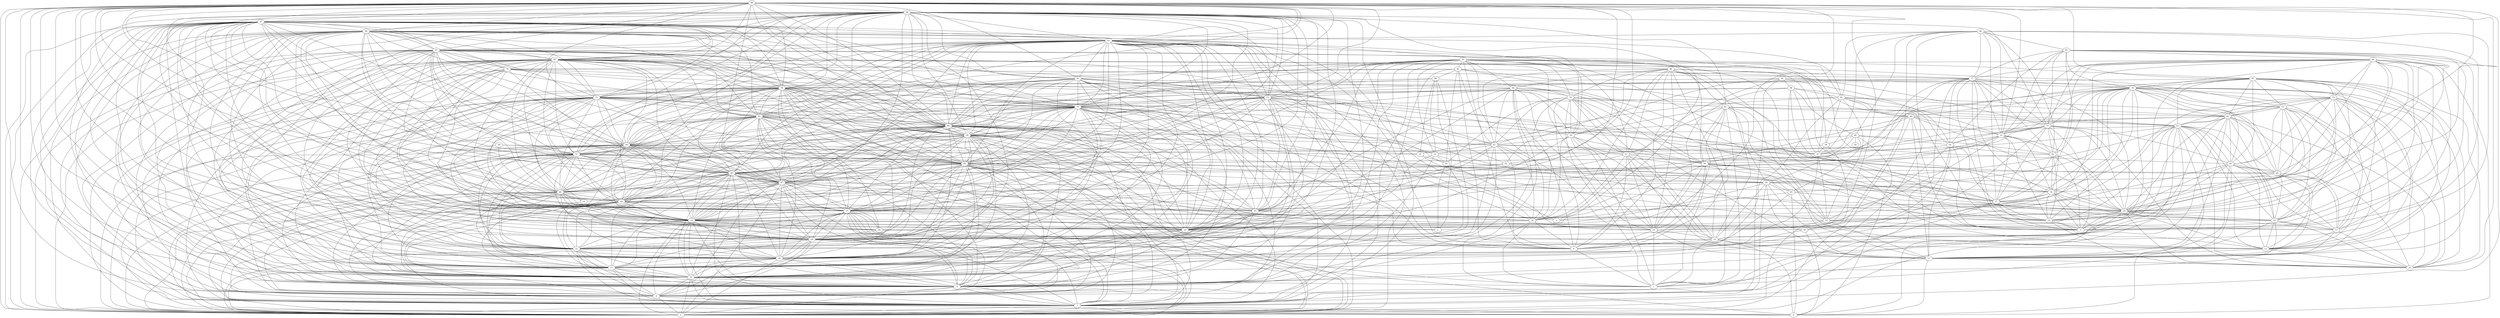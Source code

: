 digraph "sensornet-topology" {
label = "";
rankdir="BT";"0"->"7" [arrowhead = "both"] 
"0"->"8" [arrowhead = "both"] 
"0"->"9" [arrowhead = "both"] 
"0"->"14" [arrowhead = "both"] 
"0"->"16" [arrowhead = "both"] 
"0"->"17" [arrowhead = "both"] 
"0"->"20" [arrowhead = "both"] 
"0"->"21" [arrowhead = "both"] 
"0"->"28" [arrowhead = "both"] 
"0"->"33" [arrowhead = "both"] 
"0"->"37" [arrowhead = "both"] 
"0"->"43" [arrowhead = "both"] 
"0"->"46" [arrowhead = "both"] 
"0"->"47" [arrowhead = "both"] 
"0"->"48" [arrowhead = "both"] 
"0"->"49" [arrowhead = "both"] 
"0"->"57" [arrowhead = "both"] 
"0"->"58" [arrowhead = "both"] 
"0"->"59" [arrowhead = "both"] 
"0"->"61" [arrowhead = "both"] 
"0"->"64" [arrowhead = "both"] 
"0"->"66" [arrowhead = "both"] 
"0"->"67" [arrowhead = "both"] 
"0"->"70" [arrowhead = "both"] 
"0"->"71" [arrowhead = "both"] 
"0"->"78" [arrowhead = "both"] 
"0"->"83" [arrowhead = "both"] 
"0"->"87" [arrowhead = "both"] 
"0"->"93" [arrowhead = "both"] 
"0"->"96" [arrowhead = "both"] 
"0"->"97" [arrowhead = "both"] 
"0"->"98" [arrowhead = "both"] 
"0"->"99" [arrowhead = "both"] 
"1"->"4" [arrowhead = "both"] 
"1"->"11" [arrowhead = "both"] 
"1"->"15" [arrowhead = "both"] 
"1"->"16" [arrowhead = "both"] 
"1"->"24" [arrowhead = "both"] 
"1"->"34" [arrowhead = "both"] 
"1"->"37" [arrowhead = "both"] 
"1"->"39" [arrowhead = "both"] 
"1"->"54" [arrowhead = "both"] 
"1"->"60" [arrowhead = "both"] 
"1"->"61" [arrowhead = "both"] 
"1"->"65" [arrowhead = "both"] 
"1"->"74" [arrowhead = "both"] 
"1"->"84" [arrowhead = "both"] 
"1"->"89" [arrowhead = "both"] 
"2"->"37" [arrowhead = "both"] 
"2"->"45" [arrowhead = "both"] 
"2"->"60" [arrowhead = "both"] 
"2"->"93" [arrowhead = "both"] 
"2"->"95" [arrowhead = "both"] 
"2"->"97" [arrowhead = "both"] 
"3"->"14" [arrowhead = "both"] 
"3"->"25" [arrowhead = "both"] 
"3"->"26" [arrowhead = "both"] 
"3"->"27" [arrowhead = "both"] 
"3"->"36" [arrowhead = "both"] 
"3"->"42" [arrowhead = "both"] 
"3"->"44" [arrowhead = "both"] 
"3"->"49" [arrowhead = "both"] 
"3"->"64" [arrowhead = "both"] 
"3"->"75" [arrowhead = "both"] 
"3"->"76" [arrowhead = "both"] 
"3"->"77" [arrowhead = "both"] 
"3"->"86" [arrowhead = "both"] 
"3"->"89" [arrowhead = "both"] 
"3"->"92" [arrowhead = "both"] 
"3"->"94" [arrowhead = "both"] 
"4"->"15" [arrowhead = "both"] 
"4"->"22" [arrowhead = "both"] 
"4"->"24" [arrowhead = "both"] 
"4"->"34" [arrowhead = "both"] 
"4"->"39" [arrowhead = "both"] 
"4"->"41" [arrowhead = "both"] 
"4"->"51" [arrowhead = "both"] 
"4"->"65" [arrowhead = "both"] 
"4"->"72" [arrowhead = "both"] 
"4"->"74" [arrowhead = "both"] 
"4"->"78" [arrowhead = "both"] 
"4"->"82" [arrowhead = "both"] 
"4"->"84" [arrowhead = "both"] 
"4"->"85" [arrowhead = "both"] 
"4"->"89" [arrowhead = "both"] 
"4"->"91" [arrowhead = "both"] 
"5"->"14" [arrowhead = "both"] 
"5"->"30" [arrowhead = "both"] 
"5"->"67" [arrowhead = "both"] 
"5"->"79" [arrowhead = "both"] 
"5"->"80" [arrowhead = "both"] 
"6"->"7" [arrowhead = "both"] 
"6"->"11" [arrowhead = "both"] 
"6"->"15" [arrowhead = "both"] 
"6"->"18" [arrowhead = "both"] 
"6"->"19" [arrowhead = "both"] 
"6"->"29" [arrowhead = "both"] 
"6"->"36" [arrowhead = "both"] 
"6"->"45" [arrowhead = "both"] 
"6"->"57" [arrowhead = "both"] 
"6"->"61" [arrowhead = "both"] 
"6"->"68" [arrowhead = "both"] 
"6"->"69" [arrowhead = "both"] 
"6"->"79" [arrowhead = "both"] 
"6"->"86" [arrowhead = "both"] 
"7"->"8" [arrowhead = "both"] 
"7"->"9" [arrowhead = "both"] 
"7"->"16" [arrowhead = "both"] 
"7"->"17" [arrowhead = "both"] 
"7"->"20" [arrowhead = "both"] 
"7"->"21" [arrowhead = "both"] 
"7"->"26" [arrowhead = "both"] 
"7"->"28" [arrowhead = "both"] 
"7"->"33" [arrowhead = "both"] 
"7"->"37" [arrowhead = "both"] 
"7"->"43" [arrowhead = "both"] 
"7"->"46" [arrowhead = "both"] 
"7"->"47" [arrowhead = "both"] 
"7"->"48" [arrowhead = "both"] 
"7"->"49" [arrowhead = "both"] 
"7"->"56" [arrowhead = "both"] 
"7"->"58" [arrowhead = "both"] 
"7"->"59" [arrowhead = "both"] 
"7"->"66" [arrowhead = "both"] 
"7"->"67" [arrowhead = "both"] 
"7"->"70" [arrowhead = "both"] 
"7"->"71" [arrowhead = "both"] 
"7"->"77" [arrowhead = "both"] 
"7"->"78" [arrowhead = "both"] 
"7"->"83" [arrowhead = "both"] 
"7"->"87" [arrowhead = "both"] 
"7"->"93" [arrowhead = "both"] 
"7"->"94" [arrowhead = "both"] 
"7"->"95" [arrowhead = "both"] 
"7"->"96" [arrowhead = "both"] 
"7"->"97" [arrowhead = "both"] 
"7"->"98" [arrowhead = "both"] 
"7"->"99" [arrowhead = "both"] 
"8"->"9" [arrowhead = "both"] 
"8"->"16" [arrowhead = "both"] 
"8"->"17" [arrowhead = "both"] 
"8"->"20" [arrowhead = "both"] 
"8"->"21" [arrowhead = "both"] 
"8"->"27" [arrowhead = "both"] 
"8"->"28" [arrowhead = "both"] 
"8"->"33" [arrowhead = "both"] 
"8"->"37" [arrowhead = "both"] 
"8"->"43" [arrowhead = "both"] 
"8"->"46" [arrowhead = "both"] 
"8"->"47" [arrowhead = "both"] 
"8"->"48" [arrowhead = "both"] 
"8"->"49" [arrowhead = "both"] 
"8"->"57" [arrowhead = "both"] 
"8"->"59" [arrowhead = "both"] 
"8"->"66" [arrowhead = "both"] 
"8"->"67" [arrowhead = "both"] 
"8"->"70" [arrowhead = "both"] 
"8"->"71" [arrowhead = "both"] 
"8"->"78" [arrowhead = "both"] 
"8"->"83" [arrowhead = "both"] 
"8"->"87" [arrowhead = "both"] 
"8"->"93" [arrowhead = "both"] 
"8"->"96" [arrowhead = "both"] 
"8"->"97" [arrowhead = "both"] 
"8"->"98" [arrowhead = "both"] 
"8"->"99" [arrowhead = "both"] 
"9"->"16" [arrowhead = "both"] 
"9"->"17" [arrowhead = "both"] 
"9"->"20" [arrowhead = "both"] 
"9"->"21" [arrowhead = "both"] 
"9"->"22" [arrowhead = "both"] 
"9"->"23" [arrowhead = "both"] 
"9"->"28" [arrowhead = "both"] 
"9"->"33" [arrowhead = "both"] 
"9"->"34" [arrowhead = "both"] 
"9"->"35" [arrowhead = "both"] 
"9"->"37" [arrowhead = "both"] 
"9"->"41" [arrowhead = "both"] 
"9"->"43" [arrowhead = "both"] 
"9"->"46" [arrowhead = "both"] 
"9"->"47" [arrowhead = "both"] 
"9"->"48" [arrowhead = "both"] 
"9"->"49" [arrowhead = "both"] 
"9"->"57" [arrowhead = "both"] 
"9"->"58" [arrowhead = "both"] 
"9"->"62" [arrowhead = "both"] 
"9"->"66" [arrowhead = "both"] 
"9"->"67" [arrowhead = "both"] 
"9"->"70" [arrowhead = "both"] 
"9"->"71" [arrowhead = "both"] 
"9"->"72" [arrowhead = "both"] 
"9"->"78" [arrowhead = "both"] 
"9"->"83" [arrowhead = "both"] 
"9"->"84" [arrowhead = "both"] 
"9"->"85" [arrowhead = "both"] 
"9"->"87" [arrowhead = "both"] 
"9"->"91" [arrowhead = "both"] 
"9"->"93" [arrowhead = "both"] 
"9"->"96" [arrowhead = "both"] 
"9"->"97" [arrowhead = "both"] 
"9"->"98" [arrowhead = "both"] 
"9"->"99" [arrowhead = "both"] 
"10"->"11" [arrowhead = "both"] 
"10"->"12" [arrowhead = "both"] 
"10"->"13" [arrowhead = "both"] 
"10"->"23" [arrowhead = "both"] 
"10"->"25" [arrowhead = "both"] 
"10"->"26" [arrowhead = "both"] 
"10"->"40" [arrowhead = "both"] 
"10"->"61" [arrowhead = "both"] 
"10"->"62" [arrowhead = "both"] 
"10"->"63" [arrowhead = "both"] 
"10"->"73" [arrowhead = "both"] 
"10"->"75" [arrowhead = "both"] 
"10"->"76" [arrowhead = "both"] 
"10"->"90" [arrowhead = "both"] 
"10"->"99" [arrowhead = "both"] 
"11"->"12" [arrowhead = "both"] 
"11"->"13" [arrowhead = "both"] 
"11"->"14" [arrowhead = "both"] 
"11"->"15" [arrowhead = "both"] 
"11"->"23" [arrowhead = "both"] 
"11"->"24" [arrowhead = "both"] 
"11"->"40" [arrowhead = "both"] 
"11"->"44" [arrowhead = "both"] 
"11"->"51" [arrowhead = "both"] 
"11"->"56" [arrowhead = "both"] 
"11"->"60" [arrowhead = "both"] 
"11"->"62" [arrowhead = "both"] 
"11"->"63" [arrowhead = "both"] 
"11"->"64" [arrowhead = "both"] 
"11"->"65" [arrowhead = "both"] 
"11"->"73" [arrowhead = "both"] 
"11"->"74" [arrowhead = "both"] 
"11"->"90" [arrowhead = "both"] 
"12"->"13" [arrowhead = "both"] 
"12"->"15" [arrowhead = "both"] 
"12"->"23" [arrowhead = "both"] 
"12"->"25" [arrowhead = "both"] 
"12"->"26" [arrowhead = "both"] 
"12"->"31" [arrowhead = "both"] 
"12"->"40" [arrowhead = "both"] 
"12"->"49" [arrowhead = "both"] 
"12"->"60" [arrowhead = "both"] 
"12"->"61" [arrowhead = "both"] 
"12"->"63" [arrowhead = "both"] 
"12"->"65" [arrowhead = "both"] 
"12"->"73" [arrowhead = "both"] 
"12"->"76" [arrowhead = "both"] 
"12"->"90" [arrowhead = "both"] 
"12"->"92" [arrowhead = "both"] 
"13"->"23" [arrowhead = "both"] 
"13"->"26" [arrowhead = "both"] 
"13"->"33" [arrowhead = "both"] 
"13"->"39" [arrowhead = "both"] 
"13"->"40" [arrowhead = "both"] 
"13"->"60" [arrowhead = "both"] 
"13"->"61" [arrowhead = "both"] 
"13"->"62" [arrowhead = "both"] 
"13"->"73" [arrowhead = "both"] 
"13"->"76" [arrowhead = "both"] 
"13"->"90" [arrowhead = "both"] 
"13"->"94" [arrowhead = "both"] 
"14"->"26" [arrowhead = "both"] 
"14"->"31" [arrowhead = "both"] 
"14"->"39" [arrowhead = "both"] 
"14"->"53" [arrowhead = "both"] 
"14"->"55" [arrowhead = "both"] 
"14"->"56" [arrowhead = "both"] 
"14"->"61" [arrowhead = "both"] 
"14"->"81" [arrowhead = "both"] 
"14"->"89" [arrowhead = "both"] 
"15"->"24" [arrowhead = "both"] 
"15"->"39" [arrowhead = "both"] 
"15"->"51" [arrowhead = "both"] 
"15"->"54" [arrowhead = "both"] 
"15"->"56" [arrowhead = "both"] 
"15"->"61" [arrowhead = "both"] 
"15"->"62" [arrowhead = "both"] 
"15"->"74" [arrowhead = "both"] 
"15"->"89" [arrowhead = "both"] 
"15"->"93" [arrowhead = "both"] 
"15"->"97" [arrowhead = "both"] 
"16"->"17" [arrowhead = "both"] 
"16"->"20" [arrowhead = "both"] 
"16"->"21" [arrowhead = "both"] 
"16"->"22" [arrowhead = "both"] 
"16"->"27" [arrowhead = "both"] 
"16"->"28" [arrowhead = "both"] 
"16"->"33" [arrowhead = "both"] 
"16"->"35" [arrowhead = "both"] 
"16"->"37" [arrowhead = "both"] 
"16"->"41" [arrowhead = "both"] 
"16"->"43" [arrowhead = "both"] 
"16"->"46" [arrowhead = "both"] 
"16"->"47" [arrowhead = "both"] 
"16"->"48" [arrowhead = "both"] 
"16"->"49" [arrowhead = "both"] 
"16"->"57" [arrowhead = "both"] 
"16"->"58" [arrowhead = "both"] 
"16"->"59" [arrowhead = "both"] 
"16"->"67" [arrowhead = "both"] 
"16"->"70" [arrowhead = "both"] 
"16"->"71" [arrowhead = "both"] 
"16"->"72" [arrowhead = "both"] 
"16"->"78" [arrowhead = "both"] 
"16"->"83" [arrowhead = "both"] 
"16"->"85" [arrowhead = "both"] 
"16"->"87" [arrowhead = "both"] 
"16"->"91" [arrowhead = "both"] 
"16"->"93" [arrowhead = "both"] 
"16"->"96" [arrowhead = "both"] 
"16"->"97" [arrowhead = "both"] 
"16"->"98" [arrowhead = "both"] 
"16"->"99" [arrowhead = "both"] 
"17"->"18" [arrowhead = "both"] 
"17"->"20" [arrowhead = "both"] 
"17"->"21" [arrowhead = "both"] 
"17"->"28" [arrowhead = "both"] 
"17"->"32" [arrowhead = "both"] 
"17"->"33" [arrowhead = "both"] 
"17"->"37" [arrowhead = "both"] 
"17"->"43" [arrowhead = "both"] 
"17"->"46" [arrowhead = "both"] 
"17"->"47" [arrowhead = "both"] 
"17"->"48" [arrowhead = "both"] 
"17"->"49" [arrowhead = "both"] 
"17"->"57" [arrowhead = "both"] 
"17"->"58" [arrowhead = "both"] 
"17"->"59" [arrowhead = "both"] 
"17"->"66" [arrowhead = "both"] 
"17"->"70" [arrowhead = "both"] 
"17"->"71" [arrowhead = "both"] 
"17"->"75" [arrowhead = "both"] 
"17"->"78" [arrowhead = "both"] 
"17"->"82" [arrowhead = "both"] 
"17"->"83" [arrowhead = "both"] 
"17"->"87" [arrowhead = "both"] 
"17"->"93" [arrowhead = "both"] 
"17"->"96" [arrowhead = "both"] 
"17"->"97" [arrowhead = "both"] 
"17"->"98" [arrowhead = "both"] 
"17"->"99" [arrowhead = "both"] 
"18"->"33" [arrowhead = "both"] 
"18"->"38" [arrowhead = "both"] 
"18"->"44" [arrowhead = "both"] 
"18"->"56" [arrowhead = "both"] 
"18"->"94" [arrowhead = "both"] 
"19"->"46" [arrowhead = "both"] 
"19"->"56" [arrowhead = "both"] 
"19"->"83" [arrowhead = "both"] 
"20"->"21" [arrowhead = "both"] 
"20"->"22" [arrowhead = "both"] 
"20"->"28" [arrowhead = "both"] 
"20"->"31" [arrowhead = "both"] 
"20"->"33" [arrowhead = "both"] 
"20"->"35" [arrowhead = "both"] 
"20"->"37" [arrowhead = "both"] 
"20"->"43" [arrowhead = "both"] 
"20"->"46" [arrowhead = "both"] 
"20"->"47" [arrowhead = "both"] 
"20"->"48" [arrowhead = "both"] 
"20"->"49" [arrowhead = "both"] 
"20"->"57" [arrowhead = "both"] 
"20"->"58" [arrowhead = "both"] 
"20"->"59" [arrowhead = "both"] 
"20"->"66" [arrowhead = "both"] 
"20"->"67" [arrowhead = "both"] 
"20"->"71" [arrowhead = "both"] 
"20"->"72" [arrowhead = "both"] 
"20"->"78" [arrowhead = "both"] 
"20"->"81" [arrowhead = "both"] 
"20"->"83" [arrowhead = "both"] 
"20"->"85" [arrowhead = "both"] 
"20"->"87" [arrowhead = "both"] 
"20"->"90" [arrowhead = "both"] 
"20"->"93" [arrowhead = "both"] 
"20"->"96" [arrowhead = "both"] 
"20"->"97" [arrowhead = "both"] 
"20"->"98" [arrowhead = "both"] 
"20"->"99" [arrowhead = "both"] 
"21"->"28" [arrowhead = "both"] 
"21"->"33" [arrowhead = "both"] 
"21"->"37" [arrowhead = "both"] 
"21"->"43" [arrowhead = "both"] 
"21"->"45" [arrowhead = "both"] 
"21"->"46" [arrowhead = "both"] 
"21"->"47" [arrowhead = "both"] 
"21"->"48" [arrowhead = "both"] 
"21"->"49" [arrowhead = "both"] 
"21"->"57" [arrowhead = "both"] 
"21"->"58" [arrowhead = "both"] 
"21"->"59" [arrowhead = "both"] 
"21"->"66" [arrowhead = "both"] 
"21"->"67" [arrowhead = "both"] 
"21"->"70" [arrowhead = "both"] 
"21"->"73" [arrowhead = "both"] 
"21"->"78" [arrowhead = "both"] 
"21"->"83" [arrowhead = "both"] 
"21"->"87" [arrowhead = "both"] 
"21"->"93" [arrowhead = "both"] 
"21"->"96" [arrowhead = "both"] 
"21"->"97" [arrowhead = "both"] 
"21"->"98" [arrowhead = "both"] 
"21"->"99" [arrowhead = "both"] 
"22"->"33" [arrowhead = "both"] 
"22"->"34" [arrowhead = "both"] 
"22"->"35" [arrowhead = "both"] 
"22"->"41" [arrowhead = "both"] 
"22"->"43" [arrowhead = "both"] 
"22"->"47" [arrowhead = "both"] 
"22"->"48" [arrowhead = "both"] 
"22"->"49" [arrowhead = "both"] 
"22"->"54" [arrowhead = "both"] 
"22"->"59" [arrowhead = "both"] 
"22"->"66" [arrowhead = "both"] 
"22"->"70" [arrowhead = "both"] 
"22"->"71" [arrowhead = "both"] 
"22"->"84" [arrowhead = "both"] 
"22"->"85" [arrowhead = "both"] 
"22"->"91" [arrowhead = "both"] 
"22"->"93" [arrowhead = "both"] 
"22"->"97" [arrowhead = "both"] 
"22"->"98" [arrowhead = "both"] 
"22"->"99" [arrowhead = "both"] 
"23"->"26" [arrowhead = "both"] 
"23"->"36" [arrowhead = "both"] 
"23"->"40" [arrowhead = "both"] 
"23"->"60" [arrowhead = "both"] 
"23"->"61" [arrowhead = "both"] 
"23"->"62" [arrowhead = "both"] 
"23"->"63" [arrowhead = "both"] 
"23"->"76" [arrowhead = "both"] 
"23"->"86" [arrowhead = "both"] 
"23"->"88" [arrowhead = "both"] 
"23"->"90" [arrowhead = "both"] 
"23"->"93" [arrowhead = "both"] 
"24"->"30" [arrowhead = "both"] 
"24"->"34" [arrowhead = "both"] 
"24"->"39" [arrowhead = "both"] 
"24"->"41" [arrowhead = "both"] 
"24"->"44" [arrowhead = "both"] 
"24"->"51" [arrowhead = "both"] 
"24"->"54" [arrowhead = "both"] 
"24"->"61" [arrowhead = "both"] 
"24"->"65" [arrowhead = "both"] 
"24"->"84" [arrowhead = "both"] 
"24"->"88" [arrowhead = "both"] 
"24"->"89" [arrowhead = "both"] 
"24"->"91" [arrowhead = "both"] 
"25"->"26" [arrowhead = "both"] 
"25"->"27" [arrowhead = "both"] 
"25"->"32" [arrowhead = "both"] 
"25"->"36" [arrowhead = "both"] 
"25"->"42" [arrowhead = "both"] 
"25"->"48" [arrowhead = "both"] 
"25"->"53" [arrowhead = "both"] 
"25"->"60" [arrowhead = "both"] 
"25"->"76" [arrowhead = "both"] 
"25"->"77" [arrowhead = "both"] 
"25"->"81" [arrowhead = "both"] 
"25"->"82" [arrowhead = "both"] 
"25"->"86" [arrowhead = "both"] 
"25"->"92" [arrowhead = "both"] 
"26"->"27" [arrowhead = "both"] 
"26"->"36" [arrowhead = "both"] 
"26"->"40" [arrowhead = "both"] 
"26"->"42" [arrowhead = "both"] 
"26"->"45" [arrowhead = "both"] 
"26"->"51" [arrowhead = "both"] 
"26"->"53" [arrowhead = "both"] 
"26"->"57" [arrowhead = "both"] 
"26"->"60" [arrowhead = "both"] 
"26"->"62" [arrowhead = "both"] 
"26"->"63" [arrowhead = "both"] 
"26"->"64" [arrowhead = "both"] 
"26"->"73" [arrowhead = "both"] 
"26"->"75" [arrowhead = "both"] 
"26"->"77" [arrowhead = "both"] 
"26"->"86" [arrowhead = "both"] 
"26"->"88" [arrowhead = "both"] 
"26"->"90" [arrowhead = "both"] 
"26"->"92" [arrowhead = "both"] 
"27"->"36" [arrowhead = "both"] 
"27"->"39" [arrowhead = "both"] 
"27"->"42" [arrowhead = "both"] 
"27"->"44" [arrowhead = "both"] 
"27"->"53" [arrowhead = "both"] 
"27"->"58" [arrowhead = "both"] 
"27"->"66" [arrowhead = "both"] 
"27"->"75" [arrowhead = "both"] 
"27"->"76" [arrowhead = "both"] 
"27"->"82" [arrowhead = "both"] 
"27"->"84" [arrowhead = "both"] 
"27"->"86" [arrowhead = "both"] 
"27"->"92" [arrowhead = "both"] 
"27"->"94" [arrowhead = "both"] 
"28"->"29" [arrowhead = "both"] 
"28"->"30" [arrowhead = "both"] 
"28"->"32" [arrowhead = "both"] 
"28"->"33" [arrowhead = "both"] 
"28"->"37" [arrowhead = "both"] 
"28"->"43" [arrowhead = "both"] 
"28"->"46" [arrowhead = "both"] 
"28"->"47" [arrowhead = "both"] 
"28"->"48" [arrowhead = "both"] 
"28"->"49" [arrowhead = "both"] 
"28"->"57" [arrowhead = "both"] 
"28"->"58" [arrowhead = "both"] 
"28"->"59" [arrowhead = "both"] 
"28"->"66" [arrowhead = "both"] 
"28"->"67" [arrowhead = "both"] 
"28"->"70" [arrowhead = "both"] 
"28"->"71" [arrowhead = "both"] 
"28"->"79" [arrowhead = "both"] 
"28"->"80" [arrowhead = "both"] 
"28"->"83" [arrowhead = "both"] 
"28"->"87" [arrowhead = "both"] 
"28"->"93" [arrowhead = "both"] 
"28"->"96" [arrowhead = "both"] 
"28"->"97" [arrowhead = "both"] 
"28"->"98" [arrowhead = "both"] 
"28"->"99" [arrowhead = "both"] 
"29"->"33" [arrowhead = "both"] 
"29"->"36" [arrowhead = "both"] 
"29"->"37" [arrowhead = "both"] 
"29"->"47" [arrowhead = "both"] 
"29"->"56" [arrowhead = "both"] 
"29"->"78" [arrowhead = "both"] 
"29"->"79" [arrowhead = "both"] 
"29"->"83" [arrowhead = "both"] 
"29"->"86" [arrowhead = "both"] 
"29"->"97" [arrowhead = "both"] 
"29"->"98" [arrowhead = "both"] 
"30"->"32" [arrowhead = "both"] 
"30"->"55" [arrowhead = "both"] 
"30"->"74" [arrowhead = "both"] 
"30"->"78" [arrowhead = "both"] 
"30"->"82" [arrowhead = "both"] 
"31"->"38" [arrowhead = "both"] 
"31"->"41" [arrowhead = "both"] 
"31"->"44" [arrowhead = "both"] 
"31"->"62" [arrowhead = "both"] 
"31"->"64" [arrowhead = "both"] 
"31"->"70" [arrowhead = "both"] 
"31"->"71" [arrowhead = "both"] 
"31"->"88" [arrowhead = "both"] 
"31"->"91" [arrowhead = "both"] 
"31"->"94" [arrowhead = "both"] 
"32"->"41" [arrowhead = "both"] 
"32"->"67" [arrowhead = "both"] 
"32"->"70" [arrowhead = "both"] 
"32"->"75" [arrowhead = "both"] 
"32"->"80" [arrowhead = "both"] 
"32"->"91" [arrowhead = "both"] 
"33"->"37" [arrowhead = "both"] 
"33"->"43" [arrowhead = "both"] 
"33"->"46" [arrowhead = "both"] 
"33"->"47" [arrowhead = "both"] 
"33"->"48" [arrowhead = "both"] 
"33"->"49" [arrowhead = "both"] 
"33"->"57" [arrowhead = "both"] 
"33"->"58" [arrowhead = "both"] 
"33"->"59" [arrowhead = "both"] 
"33"->"63" [arrowhead = "both"] 
"33"->"66" [arrowhead = "both"] 
"33"->"67" [arrowhead = "both"] 
"33"->"70" [arrowhead = "both"] 
"33"->"71" [arrowhead = "both"] 
"33"->"72" [arrowhead = "both"] 
"33"->"78" [arrowhead = "both"] 
"33"->"79" [arrowhead = "both"] 
"33"->"83" [arrowhead = "both"] 
"33"->"87" [arrowhead = "both"] 
"33"->"93" [arrowhead = "both"] 
"33"->"96" [arrowhead = "both"] 
"33"->"97" [arrowhead = "both"] 
"33"->"98" [arrowhead = "both"] 
"33"->"99" [arrowhead = "both"] 
"34"->"35" [arrowhead = "both"] 
"34"->"38" [arrowhead = "both"] 
"34"->"39" [arrowhead = "both"] 
"34"->"41" [arrowhead = "both"] 
"34"->"51" [arrowhead = "both"] 
"34"->"54" [arrowhead = "both"] 
"34"->"59" [arrowhead = "both"] 
"34"->"72" [arrowhead = "both"] 
"34"->"74" [arrowhead = "both"] 
"34"->"85" [arrowhead = "both"] 
"34"->"89" [arrowhead = "both"] 
"34"->"91" [arrowhead = "both"] 
"35"->"41" [arrowhead = "both"] 
"35"->"43" [arrowhead = "both"] 
"35"->"47" [arrowhead = "both"] 
"35"->"48" [arrowhead = "both"] 
"35"->"49" [arrowhead = "both"] 
"35"->"59" [arrowhead = "both"] 
"35"->"66" [arrowhead = "both"] 
"35"->"70" [arrowhead = "both"] 
"35"->"72" [arrowhead = "both"] 
"35"->"77" [arrowhead = "both"] 
"35"->"84" [arrowhead = "both"] 
"35"->"86" [arrowhead = "both"] 
"35"->"91" [arrowhead = "both"] 
"35"->"93" [arrowhead = "both"] 
"35"->"97" [arrowhead = "both"] 
"35"->"98" [arrowhead = "both"] 
"35"->"99" [arrowhead = "both"] 
"36"->"42" [arrowhead = "both"] 
"36"->"47" [arrowhead = "both"] 
"36"->"53" [arrowhead = "both"] 
"36"->"56" [arrowhead = "both"] 
"36"->"72" [arrowhead = "both"] 
"36"->"73" [arrowhead = "both"] 
"36"->"75" [arrowhead = "both"] 
"36"->"76" [arrowhead = "both"] 
"36"->"77" [arrowhead = "both"] 
"36"->"79" [arrowhead = "both"] 
"36"->"92" [arrowhead = "both"] 
"37"->"43" [arrowhead = "both"] 
"37"->"46" [arrowhead = "both"] 
"37"->"47" [arrowhead = "both"] 
"37"->"48" [arrowhead = "both"] 
"37"->"49" [arrowhead = "both"] 
"37"->"51" [arrowhead = "both"] 
"37"->"52" [arrowhead = "both"] 
"37"->"57" [arrowhead = "both"] 
"37"->"58" [arrowhead = "both"] 
"37"->"59" [arrowhead = "both"] 
"37"->"66" [arrowhead = "both"] 
"37"->"67" [arrowhead = "both"] 
"37"->"70" [arrowhead = "both"] 
"37"->"71" [arrowhead = "both"] 
"37"->"76" [arrowhead = "both"] 
"37"->"78" [arrowhead = "both"] 
"37"->"79" [arrowhead = "both"] 
"37"->"83" [arrowhead = "both"] 
"37"->"93" [arrowhead = "both"] 
"37"->"96" [arrowhead = "both"] 
"37"->"97" [arrowhead = "both"] 
"37"->"98" [arrowhead = "both"] 
"37"->"99" [arrowhead = "both"] 
"38"->"68" [arrowhead = "both"] 
"38"->"81" [arrowhead = "both"] 
"38"->"83" [arrowhead = "both"] 
"39"->"41" [arrowhead = "both"] 
"39"->"42" [arrowhead = "both"] 
"39"->"51" [arrowhead = "both"] 
"39"->"54" [arrowhead = "both"] 
"39"->"64" [arrowhead = "both"] 
"39"->"65" [arrowhead = "both"] 
"39"->"74" [arrowhead = "both"] 
"39"->"77" [arrowhead = "both"] 
"39"->"84" [arrowhead = "both"] 
"39"->"91" [arrowhead = "both"] 
"40"->"49" [arrowhead = "both"] 
"40"->"60" [arrowhead = "both"] 
"40"->"61" [arrowhead = "both"] 
"40"->"62" [arrowhead = "both"] 
"40"->"63" [arrowhead = "both"] 
"40"->"73" [arrowhead = "both"] 
"40"->"76" [arrowhead = "both"] 
"40"->"81" [arrowhead = "both"] 
"40"->"96" [arrowhead = "both"] 
"40"->"99" [arrowhead = "both"] 
"41"->"54" [arrowhead = "both"] 
"41"->"59" [arrowhead = "both"] 
"41"->"66" [arrowhead = "both"] 
"41"->"72" [arrowhead = "both"] 
"41"->"74" [arrowhead = "both"] 
"41"->"81" [arrowhead = "both"] 
"41"->"82" [arrowhead = "both"] 
"41"->"84" [arrowhead = "both"] 
"41"->"85" [arrowhead = "both"] 
"41"->"89" [arrowhead = "both"] 
"42"->"44" [arrowhead = "both"] 
"42"->"53" [arrowhead = "both"] 
"42"->"68" [arrowhead = "both"] 
"42"->"75" [arrowhead = "both"] 
"42"->"76" [arrowhead = "both"] 
"42"->"77" [arrowhead = "both"] 
"42"->"86" [arrowhead = "both"] 
"42"->"94" [arrowhead = "both"] 
"43"->"46" [arrowhead = "both"] 
"43"->"47" [arrowhead = "both"] 
"43"->"48" [arrowhead = "both"] 
"43"->"49" [arrowhead = "both"] 
"43"->"53" [arrowhead = "both"] 
"43"->"57" [arrowhead = "both"] 
"43"->"58" [arrowhead = "both"] 
"43"->"59" [arrowhead = "both"] 
"43"->"66" [arrowhead = "both"] 
"43"->"67" [arrowhead = "both"] 
"43"->"70" [arrowhead = "both"] 
"43"->"71" [arrowhead = "both"] 
"43"->"72" [arrowhead = "both"] 
"43"->"78" [arrowhead = "both"] 
"43"->"83" [arrowhead = "both"] 
"43"->"85" [arrowhead = "both"] 
"43"->"87" [arrowhead = "both"] 
"43"->"91" [arrowhead = "both"] 
"43"->"96" [arrowhead = "both"] 
"43"->"97" [arrowhead = "both"] 
"43"->"98" [arrowhead = "both"] 
"43"->"99" [arrowhead = "both"] 
"44"->"53" [arrowhead = "both"] 
"44"->"62" [arrowhead = "both"] 
"44"->"68" [arrowhead = "both"] 
"44"->"77" [arrowhead = "both"] 
"44"->"81" [arrowhead = "both"] 
"44"->"92" [arrowhead = "both"] 
"44"->"95" [arrowhead = "both"] 
"45"->"52" [arrowhead = "both"] 
"45"->"68" [arrowhead = "both"] 
"45"->"71" [arrowhead = "both"] 
"45"->"76" [arrowhead = "both"] 
"46"->"47" [arrowhead = "both"] 
"46"->"48" [arrowhead = "both"] 
"46"->"49" [arrowhead = "both"] 
"46"->"57" [arrowhead = "both"] 
"46"->"58" [arrowhead = "both"] 
"46"->"59" [arrowhead = "both"] 
"46"->"66" [arrowhead = "both"] 
"46"->"67" [arrowhead = "both"] 
"46"->"69" [arrowhead = "both"] 
"46"->"70" [arrowhead = "both"] 
"46"->"71" [arrowhead = "both"] 
"46"->"78" [arrowhead = "both"] 
"46"->"83" [arrowhead = "both"] 
"46"->"87" [arrowhead = "both"] 
"46"->"93" [arrowhead = "both"] 
"46"->"97" [arrowhead = "both"] 
"46"->"98" [arrowhead = "both"] 
"46"->"99" [arrowhead = "both"] 
"47"->"48" [arrowhead = "both"] 
"47"->"49" [arrowhead = "both"] 
"47"->"57" [arrowhead = "both"] 
"47"->"58" [arrowhead = "both"] 
"47"->"59" [arrowhead = "both"] 
"47"->"66" [arrowhead = "both"] 
"47"->"67" [arrowhead = "both"] 
"47"->"70" [arrowhead = "both"] 
"47"->"71" [arrowhead = "both"] 
"47"->"72" [arrowhead = "both"] 
"47"->"78" [arrowhead = "both"] 
"47"->"79" [arrowhead = "both"] 
"47"->"83" [arrowhead = "both"] 
"47"->"85" [arrowhead = "both"] 
"47"->"87" [arrowhead = "both"] 
"47"->"93" [arrowhead = "both"] 
"47"->"96" [arrowhead = "both"] 
"47"->"98" [arrowhead = "both"] 
"47"->"99" [arrowhead = "both"] 
"48"->"49" [arrowhead = "both"] 
"48"->"52" [arrowhead = "both"] 
"48"->"57" [arrowhead = "both"] 
"48"->"58" [arrowhead = "both"] 
"48"->"59" [arrowhead = "both"] 
"48"->"66" [arrowhead = "both"] 
"48"->"67" [arrowhead = "both"] 
"48"->"70" [arrowhead = "both"] 
"48"->"71" [arrowhead = "both"] 
"48"->"72" [arrowhead = "both"] 
"48"->"75" [arrowhead = "both"] 
"48"->"78" [arrowhead = "both"] 
"48"->"83" [arrowhead = "both"] 
"48"->"85" [arrowhead = "both"] 
"48"->"87" [arrowhead = "both"] 
"48"->"93" [arrowhead = "both"] 
"48"->"96" [arrowhead = "both"] 
"48"->"97" [arrowhead = "both"] 
"48"->"99" [arrowhead = "both"] 
"49"->"53" [arrowhead = "both"] 
"49"->"57" [arrowhead = "both"] 
"49"->"58" [arrowhead = "both"] 
"49"->"59" [arrowhead = "both"] 
"49"->"66" [arrowhead = "both"] 
"49"->"67" [arrowhead = "both"] 
"49"->"70" [arrowhead = "both"] 
"49"->"71" [arrowhead = "both"] 
"49"->"72" [arrowhead = "both"] 
"49"->"78" [arrowhead = "both"] 
"49"->"83" [arrowhead = "both"] 
"49"->"85" [arrowhead = "both"] 
"49"->"87" [arrowhead = "both"] 
"49"->"90" [arrowhead = "both"] 
"49"->"93" [arrowhead = "both"] 
"49"->"96" [arrowhead = "both"] 
"49"->"97" [arrowhead = "both"] 
"49"->"98" [arrowhead = "both"] 
"50"->"68" [arrowhead = "both"] 
"51"->"54" [arrowhead = "both"] 
"51"->"58" [arrowhead = "both"] 
"51"->"61" [arrowhead = "both"] 
"51"->"65" [arrowhead = "both"] 
"51"->"74" [arrowhead = "both"] 
"51"->"84" [arrowhead = "both"] 
"51"->"87" [arrowhead = "both"] 
"51"->"89" [arrowhead = "both"] 
"52"->"68" [arrowhead = "both"] 
"52"->"87" [arrowhead = "both"] 
"52"->"95" [arrowhead = "both"] 
"53"->"64" [arrowhead = "both"] 
"53"->"75" [arrowhead = "both"] 
"53"->"76" [arrowhead = "both"] 
"53"->"77" [arrowhead = "both"] 
"53"->"86" [arrowhead = "both"] 
"53"->"88" [arrowhead = "both"] 
"53"->"92" [arrowhead = "both"] 
"53"->"94" [arrowhead = "both"] 
"53"->"99" [arrowhead = "both"] 
"54"->"65" [arrowhead = "both"] 
"54"->"72" [arrowhead = "both"] 
"54"->"74" [arrowhead = "both"] 
"54"->"84" [arrowhead = "both"] 
"54"->"89" [arrowhead = "both"] 
"54"->"91" [arrowhead = "both"] 
"54"->"96" [arrowhead = "both"] 
"55"->"59" [arrowhead = "both"] 
"55"->"64" [arrowhead = "both"] 
"55"->"69" [arrowhead = "both"] 
"55"->"80" [arrowhead = "both"] 
"56"->"57" [arrowhead = "both"] 
"56"->"61" [arrowhead = "both"] 
"56"->"65" [arrowhead = "both"] 
"56"->"68" [arrowhead = "both"] 
"56"->"69" [arrowhead = "both"] 
"56"->"79" [arrowhead = "both"] 
"56"->"86" [arrowhead = "both"] 
"57"->"58" [arrowhead = "both"] 
"57"->"59" [arrowhead = "both"] 
"57"->"66" [arrowhead = "both"] 
"57"->"67" [arrowhead = "both"] 
"57"->"70" [arrowhead = "both"] 
"57"->"71" [arrowhead = "both"] 
"57"->"76" [arrowhead = "both"] 
"57"->"78" [arrowhead = "both"] 
"57"->"83" [arrowhead = "both"] 
"57"->"87" [arrowhead = "both"] 
"57"->"93" [arrowhead = "both"] 
"57"->"96" [arrowhead = "both"] 
"57"->"97" [arrowhead = "both"] 
"57"->"98" [arrowhead = "both"] 
"57"->"99" [arrowhead = "both"] 
"58"->"59" [arrowhead = "both"] 
"58"->"66" [arrowhead = "both"] 
"58"->"67" [arrowhead = "both"] 
"58"->"70" [arrowhead = "both"] 
"58"->"71" [arrowhead = "both"] 
"58"->"77" [arrowhead = "both"] 
"58"->"78" [arrowhead = "both"] 
"58"->"82" [arrowhead = "both"] 
"58"->"83" [arrowhead = "both"] 
"58"->"87" [arrowhead = "both"] 
"58"->"93" [arrowhead = "both"] 
"58"->"96" [arrowhead = "both"] 
"58"->"97" [arrowhead = "both"] 
"58"->"98" [arrowhead = "both"] 
"58"->"99" [arrowhead = "both"] 
"59"->"61" [arrowhead = "both"] 
"59"->"66" [arrowhead = "both"] 
"59"->"67" [arrowhead = "both"] 
"59"->"70" [arrowhead = "both"] 
"59"->"71" [arrowhead = "both"] 
"59"->"72" [arrowhead = "both"] 
"59"->"78" [arrowhead = "both"] 
"59"->"83" [arrowhead = "both"] 
"59"->"84" [arrowhead = "both"] 
"59"->"85" [arrowhead = "both"] 
"59"->"87" [arrowhead = "both"] 
"59"->"91" [arrowhead = "both"] 
"59"->"93" [arrowhead = "both"] 
"59"->"96" [arrowhead = "both"] 
"59"->"97" [arrowhead = "both"] 
"59"->"98" [arrowhead = "both"] 
"59"->"99" [arrowhead = "both"] 
"60"->"61" [arrowhead = "both"] 
"60"->"62" [arrowhead = "both"] 
"60"->"63" [arrowhead = "both"] 
"60"->"73" [arrowhead = "both"] 
"60"->"75" [arrowhead = "both"] 
"60"->"76" [arrowhead = "both"] 
"60"->"87" [arrowhead = "both"] 
"60"->"90" [arrowhead = "both"] 
"61"->"62" [arrowhead = "both"] 
"61"->"63" [arrowhead = "both"] 
"61"->"64" [arrowhead = "both"] 
"61"->"65" [arrowhead = "both"] 
"61"->"73" [arrowhead = "both"] 
"61"->"74" [arrowhead = "both"] 
"61"->"90" [arrowhead = "both"] 
"62"->"63" [arrowhead = "both"] 
"62"->"65" [arrowhead = "both"] 
"62"->"73" [arrowhead = "both"] 
"62"->"76" [arrowhead = "both"] 
"62"->"81" [arrowhead = "both"] 
"62"->"90" [arrowhead = "both"] 
"63"->"73" [arrowhead = "both"] 
"63"->"76" [arrowhead = "both"] 
"63"->"83" [arrowhead = "both"] 
"63"->"90" [arrowhead = "both"] 
"63"->"95" [arrowhead = "both"] 
"64"->"76" [arrowhead = "both"] 
"64"->"81" [arrowhead = "both"] 
"64"->"89" [arrowhead = "both"] 
"65"->"74" [arrowhead = "both"] 
"65"->"89" [arrowhead = "both"] 
"65"->"98" [arrowhead = "both"] 
"66"->"67" [arrowhead = "both"] 
"66"->"70" [arrowhead = "both"] 
"66"->"71" [arrowhead = "both"] 
"66"->"72" [arrowhead = "both"] 
"66"->"77" [arrowhead = "both"] 
"66"->"78" [arrowhead = "both"] 
"66"->"80" [arrowhead = "both"] 
"66"->"83" [arrowhead = "both"] 
"66"->"85" [arrowhead = "both"] 
"66"->"87" [arrowhead = "both"] 
"66"->"91" [arrowhead = "both"] 
"66"->"93" [arrowhead = "both"] 
"66"->"96" [arrowhead = "both"] 
"66"->"97" [arrowhead = "both"] 
"66"->"98" [arrowhead = "both"] 
"66"->"99" [arrowhead = "both"] 
"67"->"70" [arrowhead = "both"] 
"67"->"71" [arrowhead = "both"] 
"67"->"78" [arrowhead = "both"] 
"67"->"82" [arrowhead = "both"] 
"67"->"83" [arrowhead = "both"] 
"67"->"87" [arrowhead = "both"] 
"67"->"93" [arrowhead = "both"] 
"67"->"96" [arrowhead = "both"] 
"67"->"97" [arrowhead = "both"] 
"67"->"98" [arrowhead = "both"] 
"67"->"99" [arrowhead = "both"] 
"68"->"88" [arrowhead = "both"] 
"68"->"94" [arrowhead = "both"] 
"69"->"96" [arrowhead = "both"] 
"70"->"71" [arrowhead = "both"] 
"70"->"72" [arrowhead = "both"] 
"70"->"78" [arrowhead = "both"] 
"70"->"81" [arrowhead = "both"] 
"70"->"83" [arrowhead = "both"] 
"70"->"85" [arrowhead = "both"] 
"70"->"87" [arrowhead = "both"] 
"70"->"88" [arrowhead = "both"] 
"70"->"93" [arrowhead = "both"] 
"70"->"96" [arrowhead = "both"] 
"70"->"97" [arrowhead = "both"] 
"70"->"98" [arrowhead = "both"] 
"70"->"99" [arrowhead = "both"] 
"71"->"78" [arrowhead = "both"] 
"71"->"83" [arrowhead = "both"] 
"71"->"87" [arrowhead = "both"] 
"71"->"88" [arrowhead = "both"] 
"71"->"93" [arrowhead = "both"] 
"71"->"95" [arrowhead = "both"] 
"71"->"96" [arrowhead = "both"] 
"71"->"97" [arrowhead = "both"] 
"71"->"98" [arrowhead = "both"] 
"71"->"99" [arrowhead = "both"] 
"72"->"83" [arrowhead = "both"] 
"72"->"84" [arrowhead = "both"] 
"72"->"85" [arrowhead = "both"] 
"72"->"91" [arrowhead = "both"] 
"72"->"93" [arrowhead = "both"] 
"72"->"97" [arrowhead = "both"] 
"72"->"98" [arrowhead = "both"] 
"72"->"99" [arrowhead = "both"] 
"73"->"76" [arrowhead = "both"] 
"73"->"86" [arrowhead = "both"] 
"73"->"90" [arrowhead = "both"] 
"74"->"80" [arrowhead = "both"] 
"74"->"84" [arrowhead = "both"] 
"74"->"89" [arrowhead = "both"] 
"74"->"91" [arrowhead = "both"] 
"75"->"76" [arrowhead = "both"] 
"75"->"77" [arrowhead = "both"] 
"75"->"82" [arrowhead = "both"] 
"75"->"86" [arrowhead = "both"] 
"75"->"92" [arrowhead = "both"] 
"75"->"98" [arrowhead = "both"] 
"76"->"77" [arrowhead = "both"] 
"76"->"86" [arrowhead = "both"] 
"76"->"90" [arrowhead = "both"] 
"76"->"92" [arrowhead = "both"] 
"76"->"95" [arrowhead = "both"] 
"77"->"79" [arrowhead = "both"] 
"77"->"86" [arrowhead = "both"] 
"77"->"89" [arrowhead = "both"] 
"77"->"92" [arrowhead = "both"] 
"77"->"94" [arrowhead = "both"] 
"78"->"79" [arrowhead = "both"] 
"78"->"80" [arrowhead = "both"] 
"78"->"83" [arrowhead = "both"] 
"78"->"87" [arrowhead = "both"] 
"78"->"90" [arrowhead = "both"] 
"78"->"93" [arrowhead = "both"] 
"78"->"96" [arrowhead = "both"] 
"78"->"97" [arrowhead = "both"] 
"78"->"98" [arrowhead = "both"] 
"78"->"99" [arrowhead = "both"] 
"79"->"83" [arrowhead = "both"] 
"79"->"86" [arrowhead = "both"] 
"79"->"87" [arrowhead = "both"] 
"79"->"97" [arrowhead = "both"] 
"80"->"82" [arrowhead = "both"] 
"81"->"88" [arrowhead = "both"] 
"81"->"91" [arrowhead = "both"] 
"81"->"94" [arrowhead = "both"] 
"81"->"96" [arrowhead = "both"] 
"82"->"91" [arrowhead = "both"] 
"83"->"87" [arrowhead = "both"] 
"83"->"93" [arrowhead = "both"] 
"83"->"96" [arrowhead = "both"] 
"83"->"97" [arrowhead = "both"] 
"83"->"98" [arrowhead = "both"] 
"83"->"99" [arrowhead = "both"] 
"84"->"85" [arrowhead = "both"] 
"84"->"89" [arrowhead = "both"] 
"84"->"91" [arrowhead = "both"] 
"85"->"91" [arrowhead = "both"] 
"85"->"93" [arrowhead = "both"] 
"85"->"97" [arrowhead = "both"] 
"85"->"98" [arrowhead = "both"] 
"85"->"99" [arrowhead = "both"] 
"86"->"92" [arrowhead = "both"] 
"87"->"93" [arrowhead = "both"] 
"87"->"96" [arrowhead = "both"] 
"87"->"97" [arrowhead = "both"] 
"87"->"98" [arrowhead = "both"] 
"87"->"99" [arrowhead = "both"] 
"88"->"95" [arrowhead = "both"] 
"89"->"91" [arrowhead = "both"] 
"90"->"91" [arrowhead = "both"] 
"90"->"99" [arrowhead = "both"] 
"92"->"94" [arrowhead = "both"] 
"93"->"94" [arrowhead = "both"] 
"93"->"96" [arrowhead = "both"] 
"93"->"97" [arrowhead = "both"] 
"93"->"98" [arrowhead = "both"] 
"93"->"99" [arrowhead = "both"] 
"96"->"97" [arrowhead = "both"] 
"96"->"98" [arrowhead = "both"] 
"96"->"99" [arrowhead = "both"] 
"97"->"98" [arrowhead = "both"] 
"97"->"99" [arrowhead = "both"] 
"98"->"99" [arrowhead = "both"] 
}

